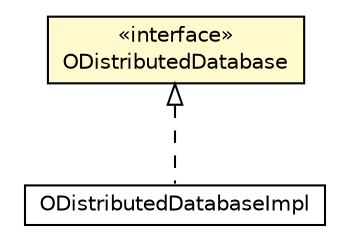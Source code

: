 #!/usr/local/bin/dot
#
# Class diagram 
# Generated by UMLGraph version R5_6-24-gf6e263 (http://www.umlgraph.org/)
#

digraph G {
	edge [fontname="Helvetica",fontsize=10,labelfontname="Helvetica",labelfontsize=10];
	node [fontname="Helvetica",fontsize=10,shape=plaintext];
	nodesep=0.25;
	ranksep=0.5;
	// com.orientechnologies.orient.server.distributed.ODistributedDatabase
	c2770532 [label=<<table title="com.orientechnologies.orient.server.distributed.ODistributedDatabase" border="0" cellborder="1" cellspacing="0" cellpadding="2" port="p" bgcolor="lemonChiffon" href="./ODistributedDatabase.html">
		<tr><td><table border="0" cellspacing="0" cellpadding="1">
<tr><td align="center" balign="center"> &#171;interface&#187; </td></tr>
<tr><td align="center" balign="center"> ODistributedDatabase </td></tr>
		</table></td></tr>
		</table>>, URL="./ODistributedDatabase.html", fontname="Helvetica", fontcolor="black", fontsize=10.0];
	// com.orientechnologies.orient.server.distributed.impl.ODistributedDatabaseImpl
	c2770818 [label=<<table title="com.orientechnologies.orient.server.distributed.impl.ODistributedDatabaseImpl" border="0" cellborder="1" cellspacing="0" cellpadding="2" port="p" href="./impl/ODistributedDatabaseImpl.html">
		<tr><td><table border="0" cellspacing="0" cellpadding="1">
<tr><td align="center" balign="center"> ODistributedDatabaseImpl </td></tr>
		</table></td></tr>
		</table>>, URL="./impl/ODistributedDatabaseImpl.html", fontname="Helvetica", fontcolor="black", fontsize=10.0];
	//com.orientechnologies.orient.server.distributed.impl.ODistributedDatabaseImpl implements com.orientechnologies.orient.server.distributed.ODistributedDatabase
	c2770532:p -> c2770818:p [dir=back,arrowtail=empty,style=dashed];
}

